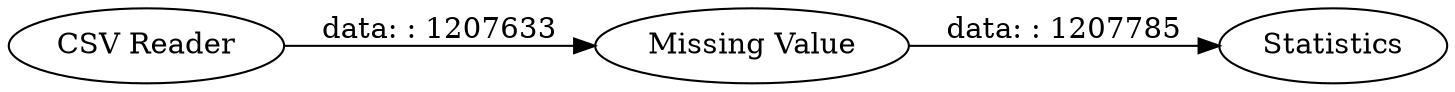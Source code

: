 digraph {
	"-1202692233156434166_4" [label="Missing Value"]
	"-1202692233156434166_1" [label="CSV Reader"]
	"-1202692233156434166_2" [label=Statistics]
	"-1202692233156434166_1" -> "-1202692233156434166_4" [label="data: : 1207633"]
	"-1202692233156434166_4" -> "-1202692233156434166_2" [label="data: : 1207785"]
	rankdir=LR
}
